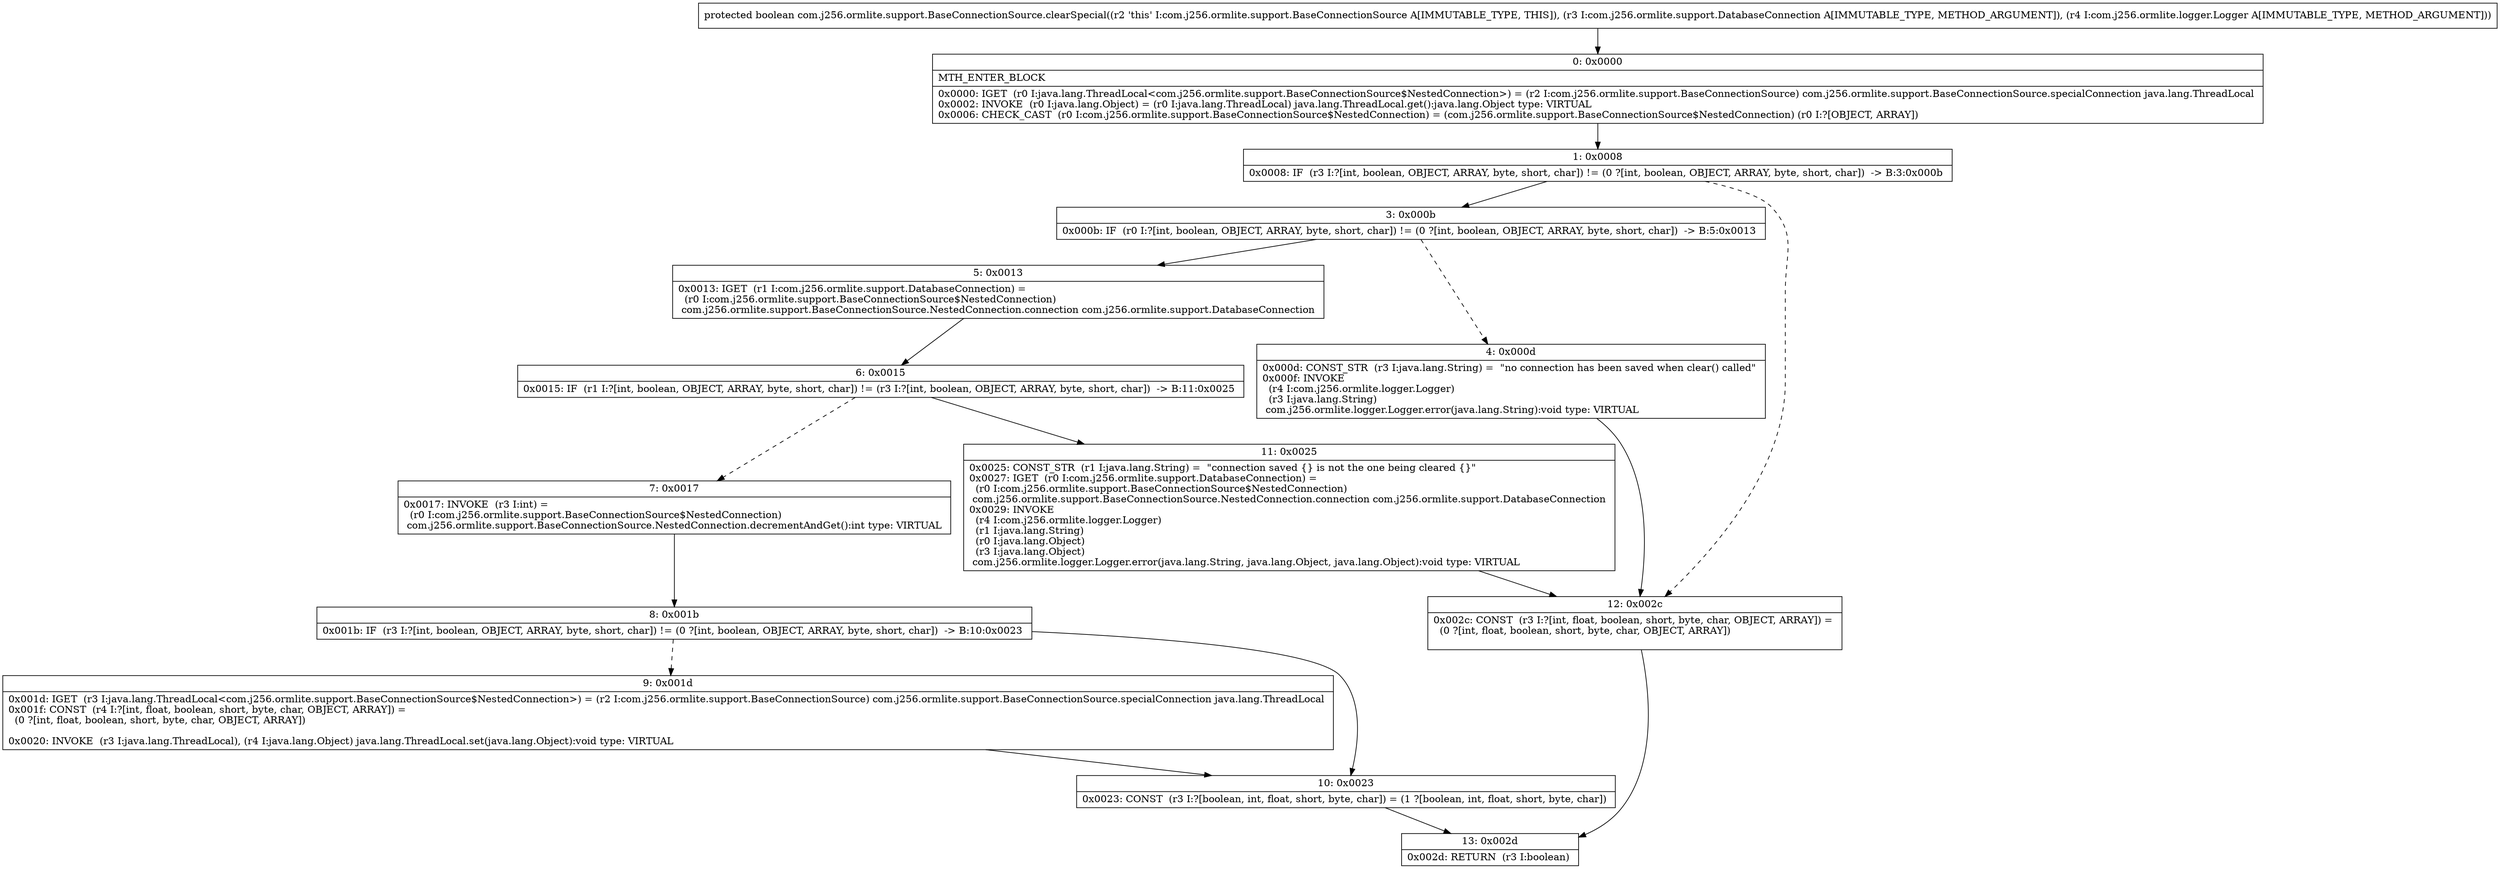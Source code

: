 digraph "CFG forcom.j256.ormlite.support.BaseConnectionSource.clearSpecial(Lcom\/j256\/ormlite\/support\/DatabaseConnection;Lcom\/j256\/ormlite\/logger\/Logger;)Z" {
Node_0 [shape=record,label="{0\:\ 0x0000|MTH_ENTER_BLOCK\l|0x0000: IGET  (r0 I:java.lang.ThreadLocal\<com.j256.ormlite.support.BaseConnectionSource$NestedConnection\>) = (r2 I:com.j256.ormlite.support.BaseConnectionSource) com.j256.ormlite.support.BaseConnectionSource.specialConnection java.lang.ThreadLocal \l0x0002: INVOKE  (r0 I:java.lang.Object) = (r0 I:java.lang.ThreadLocal) java.lang.ThreadLocal.get():java.lang.Object type: VIRTUAL \l0x0006: CHECK_CAST  (r0 I:com.j256.ormlite.support.BaseConnectionSource$NestedConnection) = (com.j256.ormlite.support.BaseConnectionSource$NestedConnection) (r0 I:?[OBJECT, ARRAY]) \l}"];
Node_1 [shape=record,label="{1\:\ 0x0008|0x0008: IF  (r3 I:?[int, boolean, OBJECT, ARRAY, byte, short, char]) != (0 ?[int, boolean, OBJECT, ARRAY, byte, short, char])  \-\> B:3:0x000b \l}"];
Node_3 [shape=record,label="{3\:\ 0x000b|0x000b: IF  (r0 I:?[int, boolean, OBJECT, ARRAY, byte, short, char]) != (0 ?[int, boolean, OBJECT, ARRAY, byte, short, char])  \-\> B:5:0x0013 \l}"];
Node_4 [shape=record,label="{4\:\ 0x000d|0x000d: CONST_STR  (r3 I:java.lang.String) =  \"no connection has been saved when clear() called\" \l0x000f: INVOKE  \l  (r4 I:com.j256.ormlite.logger.Logger)\l  (r3 I:java.lang.String)\l com.j256.ormlite.logger.Logger.error(java.lang.String):void type: VIRTUAL \l}"];
Node_5 [shape=record,label="{5\:\ 0x0013|0x0013: IGET  (r1 I:com.j256.ormlite.support.DatabaseConnection) = \l  (r0 I:com.j256.ormlite.support.BaseConnectionSource$NestedConnection)\l com.j256.ormlite.support.BaseConnectionSource.NestedConnection.connection com.j256.ormlite.support.DatabaseConnection \l}"];
Node_6 [shape=record,label="{6\:\ 0x0015|0x0015: IF  (r1 I:?[int, boolean, OBJECT, ARRAY, byte, short, char]) != (r3 I:?[int, boolean, OBJECT, ARRAY, byte, short, char])  \-\> B:11:0x0025 \l}"];
Node_7 [shape=record,label="{7\:\ 0x0017|0x0017: INVOKE  (r3 I:int) = \l  (r0 I:com.j256.ormlite.support.BaseConnectionSource$NestedConnection)\l com.j256.ormlite.support.BaseConnectionSource.NestedConnection.decrementAndGet():int type: VIRTUAL \l}"];
Node_8 [shape=record,label="{8\:\ 0x001b|0x001b: IF  (r3 I:?[int, boolean, OBJECT, ARRAY, byte, short, char]) != (0 ?[int, boolean, OBJECT, ARRAY, byte, short, char])  \-\> B:10:0x0023 \l}"];
Node_9 [shape=record,label="{9\:\ 0x001d|0x001d: IGET  (r3 I:java.lang.ThreadLocal\<com.j256.ormlite.support.BaseConnectionSource$NestedConnection\>) = (r2 I:com.j256.ormlite.support.BaseConnectionSource) com.j256.ormlite.support.BaseConnectionSource.specialConnection java.lang.ThreadLocal \l0x001f: CONST  (r4 I:?[int, float, boolean, short, byte, char, OBJECT, ARRAY]) = \l  (0 ?[int, float, boolean, short, byte, char, OBJECT, ARRAY])\l \l0x0020: INVOKE  (r3 I:java.lang.ThreadLocal), (r4 I:java.lang.Object) java.lang.ThreadLocal.set(java.lang.Object):void type: VIRTUAL \l}"];
Node_10 [shape=record,label="{10\:\ 0x0023|0x0023: CONST  (r3 I:?[boolean, int, float, short, byte, char]) = (1 ?[boolean, int, float, short, byte, char]) \l}"];
Node_11 [shape=record,label="{11\:\ 0x0025|0x0025: CONST_STR  (r1 I:java.lang.String) =  \"connection saved \{\} is not the one being cleared \{\}\" \l0x0027: IGET  (r0 I:com.j256.ormlite.support.DatabaseConnection) = \l  (r0 I:com.j256.ormlite.support.BaseConnectionSource$NestedConnection)\l com.j256.ormlite.support.BaseConnectionSource.NestedConnection.connection com.j256.ormlite.support.DatabaseConnection \l0x0029: INVOKE  \l  (r4 I:com.j256.ormlite.logger.Logger)\l  (r1 I:java.lang.String)\l  (r0 I:java.lang.Object)\l  (r3 I:java.lang.Object)\l com.j256.ormlite.logger.Logger.error(java.lang.String, java.lang.Object, java.lang.Object):void type: VIRTUAL \l}"];
Node_12 [shape=record,label="{12\:\ 0x002c|0x002c: CONST  (r3 I:?[int, float, boolean, short, byte, char, OBJECT, ARRAY]) = \l  (0 ?[int, float, boolean, short, byte, char, OBJECT, ARRAY])\l \l}"];
Node_13 [shape=record,label="{13\:\ 0x002d|0x002d: RETURN  (r3 I:boolean) \l}"];
MethodNode[shape=record,label="{protected boolean com.j256.ormlite.support.BaseConnectionSource.clearSpecial((r2 'this' I:com.j256.ormlite.support.BaseConnectionSource A[IMMUTABLE_TYPE, THIS]), (r3 I:com.j256.ormlite.support.DatabaseConnection A[IMMUTABLE_TYPE, METHOD_ARGUMENT]), (r4 I:com.j256.ormlite.logger.Logger A[IMMUTABLE_TYPE, METHOD_ARGUMENT])) }"];
MethodNode -> Node_0;
Node_0 -> Node_1;
Node_1 -> Node_3;
Node_1 -> Node_12[style=dashed];
Node_3 -> Node_4[style=dashed];
Node_3 -> Node_5;
Node_4 -> Node_12;
Node_5 -> Node_6;
Node_6 -> Node_7[style=dashed];
Node_6 -> Node_11;
Node_7 -> Node_8;
Node_8 -> Node_9[style=dashed];
Node_8 -> Node_10;
Node_9 -> Node_10;
Node_10 -> Node_13;
Node_11 -> Node_12;
Node_12 -> Node_13;
}

